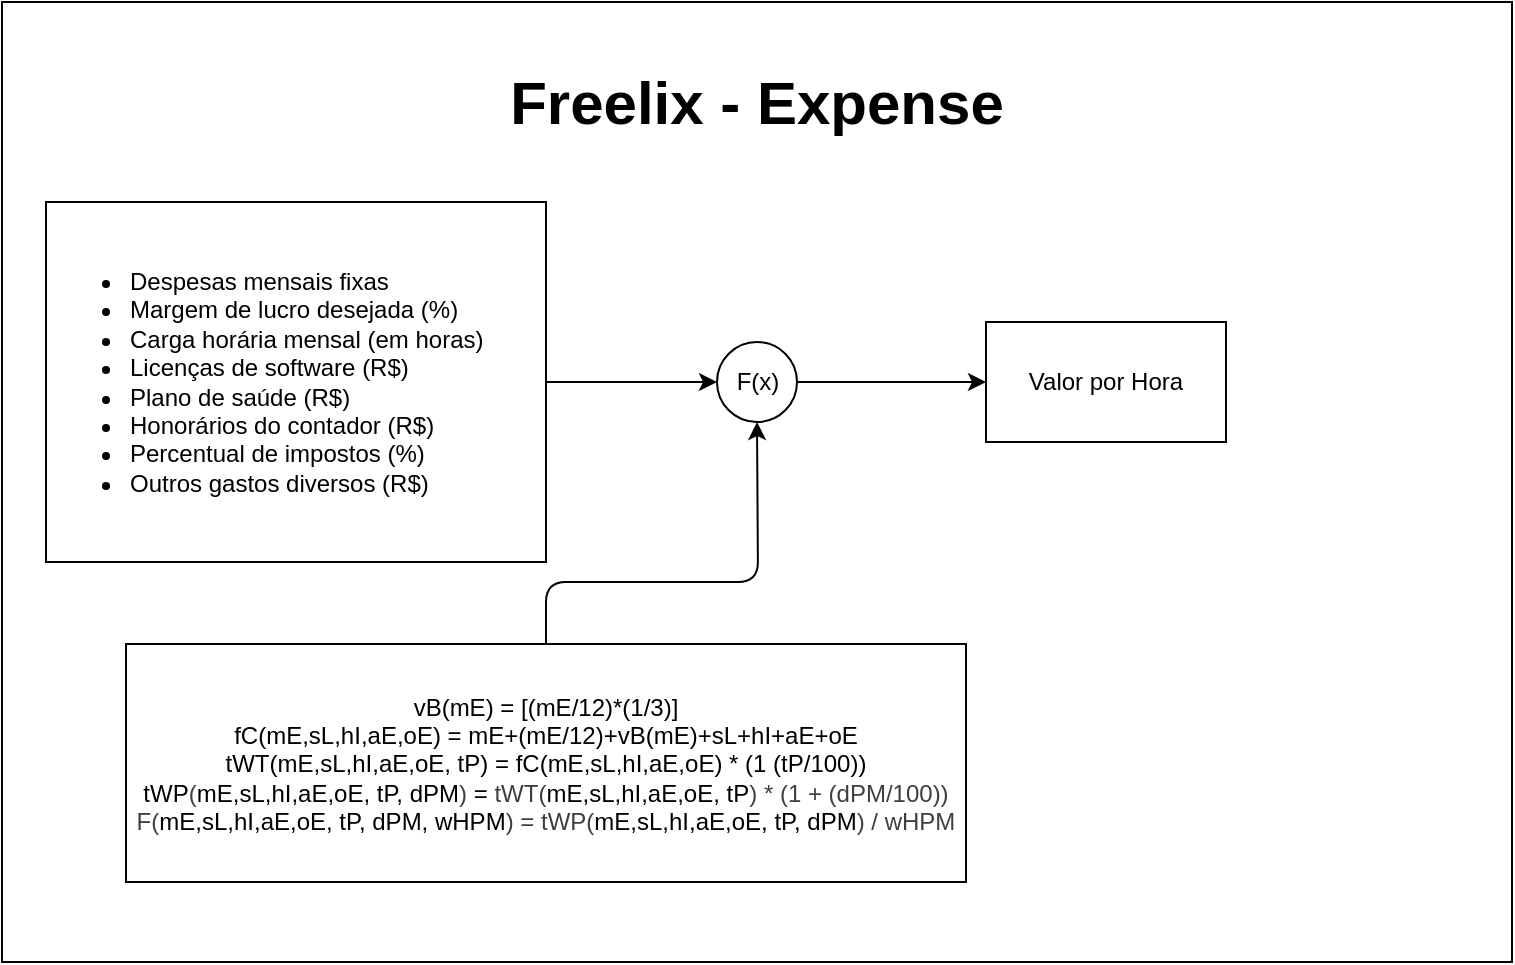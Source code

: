 <mxfile>
    <diagram id="mcoXSG51egkqBWXHrh-9" name="Page-1">
        <mxGraphModel dx="1189" dy="667" grid="1" gridSize="10" guides="1" tooltips="1" connect="1" arrows="1" fold="1" page="1" pageScale="1" pageWidth="850" pageHeight="1100" math="0" shadow="0">
            <root>
                <mxCell id="0"/>
                <mxCell id="1" parent="0"/>
                <mxCell id="15" value="" style="group" vertex="1" connectable="0" parent="1">
                    <mxGeometry x="48" y="20" width="755" height="480" as="geometry"/>
                </mxCell>
                <mxCell id="3" value="" style="rounded=0;whiteSpace=wrap;html=1;" vertex="1" parent="15">
                    <mxGeometry width="755" height="480" as="geometry"/>
                </mxCell>
                <mxCell id="2" value="&lt;b&gt;&lt;font style=&quot;font-size: 30px;&quot;&gt;Freelix - Expense&lt;/font&gt;&lt;/b&gt;" style="text;html=1;align=center;verticalAlign=middle;whiteSpace=wrap;rounded=0;" vertex="1" parent="15">
                    <mxGeometry x="230" y="30" width="295" height="40" as="geometry"/>
                </mxCell>
                <mxCell id="6" value="" style="edgeStyle=none;html=1;" edge="1" parent="15" source="4" target="5">
                    <mxGeometry relative="1" as="geometry"/>
                </mxCell>
                <mxCell id="4" value="&lt;ul&gt;&lt;li&gt;Despesas mensais fixas&lt;/li&gt;&lt;li&gt;Margem de lucro desejada (%)&lt;/li&gt;&lt;li&gt;Carga horária mensal (em horas)&lt;/li&gt;&lt;li&gt;Licenças de software (R$)&lt;/li&gt;&lt;li&gt;Plano de saúde (R$)&lt;/li&gt;&lt;li&gt;Honorários do contador (R$)&lt;/li&gt;&lt;li&gt;Percentual de impostos (%)&lt;/li&gt;&lt;li&gt;Outros gastos diversos (R$)&lt;/li&gt;&lt;/ul&gt;" style="rounded=0;whiteSpace=wrap;html=1;align=left;" vertex="1" parent="15">
                    <mxGeometry x="22" y="100" width="250" height="180" as="geometry"/>
                </mxCell>
                <mxCell id="12" value="" style="edgeStyle=none;html=1;" edge="1" parent="15" source="5" target="11">
                    <mxGeometry relative="1" as="geometry"/>
                </mxCell>
                <mxCell id="5" value="F(x)" style="ellipse;whiteSpace=wrap;html=1;aspect=fixed;" vertex="1" parent="15">
                    <mxGeometry x="357.5" y="170" width="40" height="40" as="geometry"/>
                </mxCell>
                <mxCell id="10" style="edgeStyle=none;html=1;exitX=0.5;exitY=0;exitDx=0;exitDy=0;entryX=0.5;entryY=1;entryDx=0;entryDy=0;" edge="1" parent="15" source="7" target="5">
                    <mxGeometry relative="1" as="geometry">
                        <Array as="points">
                            <mxPoint x="272" y="290"/>
                            <mxPoint x="378" y="290"/>
                        </Array>
                    </mxGeometry>
                </mxCell>
                <mxCell id="7" value="vB(mE) = [(mE/12)*(1/3)]&lt;br&gt;fC(mE,&lt;span style=&quot;color: rgb(0, 0, 0);&quot;&gt;sL,hI,aE,oE&lt;/span&gt;) = mE+(mE/12)+vB(mE)+sL+hI+aE+oE&lt;div&gt;tWT(&lt;span style=&quot;background-color: transparent; color: rgb(0, 0, 0);&quot;&gt;mE,&lt;/span&gt;&lt;span style=&quot;background-color: transparent; color: rgb(0, 0, 0);&quot;&gt;sL,hI,aE,oE, tP&lt;/span&gt;&lt;span style=&quot;background-color: transparent;&quot;&gt;) = fC(&lt;/span&gt;&lt;span style=&quot;background-color: transparent; color: rgb(0, 0, 0);&quot;&gt;mE,&lt;/span&gt;&lt;span style=&quot;background-color: transparent; color: rgb(0, 0, 0);&quot;&gt;sL,hI,aE,oE&lt;/span&gt;&lt;span style=&quot;background-color: transparent;&quot;&gt;) * (1 (tP/100))&lt;/span&gt;&lt;/div&gt;&lt;div&gt;&lt;span style=&quot;background-color: transparent;&quot;&gt;tWP&lt;/span&gt;&lt;span style=&quot;background-color: transparent; color: rgb(63, 63, 63);&quot;&gt;(&lt;/span&gt;&lt;span style=&quot;background-color: transparent; color: rgb(0, 0, 0);&quot;&gt;mE,&lt;/span&gt;&lt;span style=&quot;background-color: transparent; color: rgb(0, 0, 0);&quot;&gt;sL,hI,aE,oE, tP, dPM&lt;/span&gt;&lt;span style=&quot;background-color: transparent; color: rgb(63, 63, 63);&quot;&gt;)&lt;/span&gt;&lt;span style=&quot;background-color: transparent;&quot;&gt;&amp;nbsp;=&amp;nbsp;&lt;/span&gt;&lt;span style=&quot;color: rgb(63, 63, 63); background-color: transparent;&quot;&gt;tWT(&lt;/span&gt;&lt;span style=&quot;background-color: transparent; color: rgb(0, 0, 0);&quot;&gt;mE,&lt;/span&gt;&lt;span style=&quot;background-color: transparent; color: rgb(0, 0, 0);&quot;&gt;sL,hI,aE,oE, tP&lt;/span&gt;&lt;span style=&quot;color: rgb(63, 63, 63); background-color: transparent;&quot;&gt;) * (1 + (dPM/100))&lt;/span&gt;&lt;/div&gt;&lt;div&gt;&lt;span style=&quot;color: rgb(63, 63, 63); background-color: transparent;&quot;&gt;F(&lt;/span&gt;&lt;span style=&quot;background-color: transparent; color: rgb(0, 0, 0);&quot;&gt;mE,&lt;/span&gt;&lt;span style=&quot;background-color: transparent; color: rgb(0, 0, 0);&quot;&gt;sL,hI,aE,oE, tP, dPM, wHPM&lt;/span&gt;&lt;span style=&quot;background-color: transparent; color: rgb(63, 63, 63);&quot;&gt;) =&amp;nbsp;&lt;/span&gt;&lt;span style=&quot;background-color: transparent; color: rgb(63, 63, 63);&quot;&gt;tWP&lt;/span&gt;&lt;span style=&quot;background-color: transparent; color: rgb(63, 63, 63);&quot;&gt;(&lt;/span&gt;&lt;span style=&quot;background-color: transparent; color: rgb(0, 0, 0);&quot;&gt;mE,&lt;/span&gt;&lt;span style=&quot;background-color: transparent; color: rgb(0, 0, 0);&quot;&gt;sL,hI,aE,oE, tP, dPM&lt;/span&gt;&lt;span style=&quot;background-color: transparent; color: rgb(63, 63, 63);&quot;&gt;) / wHPM&lt;/span&gt;&lt;/div&gt;" style="rounded=0;whiteSpace=wrap;html=1;" vertex="1" parent="15">
                    <mxGeometry x="62" y="321" width="420" height="119" as="geometry"/>
                </mxCell>
                <mxCell id="11" value="Valor por Hora" style="rounded=0;whiteSpace=wrap;html=1;" vertex="1" parent="15">
                    <mxGeometry x="492" y="160" width="120" height="60" as="geometry"/>
                </mxCell>
            </root>
        </mxGraphModel>
    </diagram>
</mxfile>